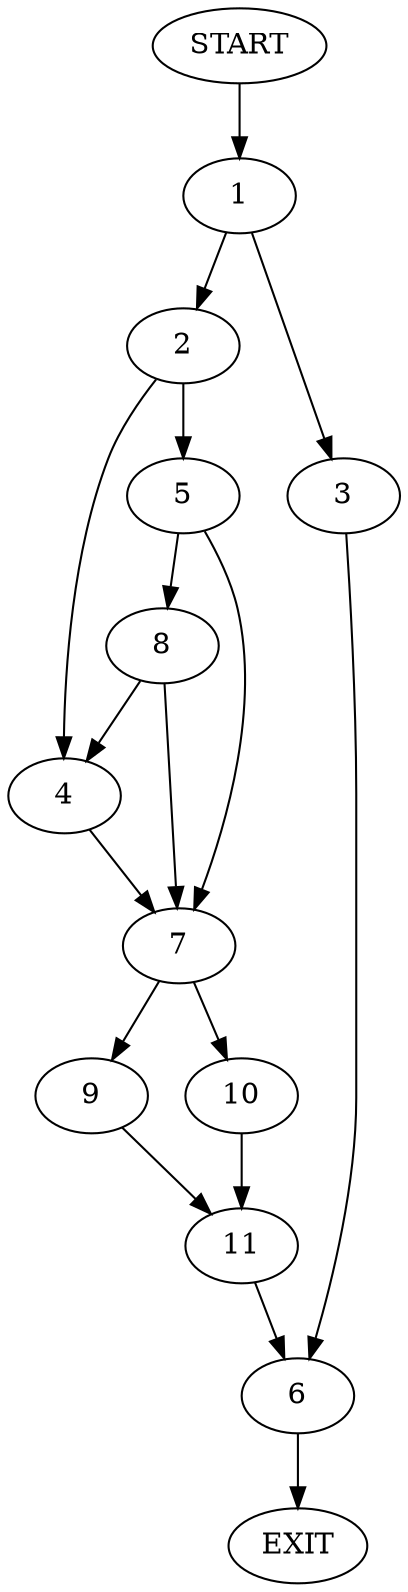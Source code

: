 digraph {
0 [label="START"]
12 [label="EXIT"]
0 -> 1
1 -> 2
1 -> 3
2 -> 4
2 -> 5
3 -> 6
6 -> 12
4 -> 7
5 -> 7
5 -> 8
7 -> 9
7 -> 10
8 -> 7
8 -> 4
9 -> 11
10 -> 11
11 -> 6
}
